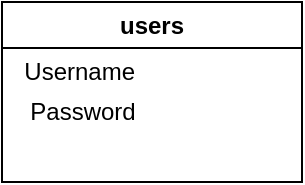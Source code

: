<mxfile version="26.2.5">
  <diagram name="Page-1" id="b7Y_oHTLc3WWMpaEjUDr">
    <mxGraphModel dx="1428" dy="743" grid="1" gridSize="10" guides="1" tooltips="1" connect="1" arrows="1" fold="1" page="1" pageScale="1" pageWidth="850" pageHeight="1100" math="0" shadow="0">
      <root>
        <mxCell id="0" />
        <mxCell id="1" parent="0" />
        <mxCell id="x7kdF0vcCX_5DDZjZJDa-1" value="users" style="swimlane;whiteSpace=wrap;html=1;" vertex="1" parent="1">
          <mxGeometry x="80" y="120" width="150" height="90" as="geometry" />
        </mxCell>
        <mxCell id="x7kdF0vcCX_5DDZjZJDa-2" value="Username&amp;nbsp;" style="text;html=1;align=center;verticalAlign=middle;resizable=0;points=[];autosize=1;strokeColor=none;fillColor=none;" vertex="1" parent="x7kdF0vcCX_5DDZjZJDa-1">
          <mxGeometry y="20" width="80" height="30" as="geometry" />
        </mxCell>
        <mxCell id="x7kdF0vcCX_5DDZjZJDa-3" value="Password" style="text;html=1;align=center;verticalAlign=middle;resizable=0;points=[];autosize=1;strokeColor=none;fillColor=none;" vertex="1" parent="x7kdF0vcCX_5DDZjZJDa-1">
          <mxGeometry y="40" width="80" height="30" as="geometry" />
        </mxCell>
      </root>
    </mxGraphModel>
  </diagram>
</mxfile>
